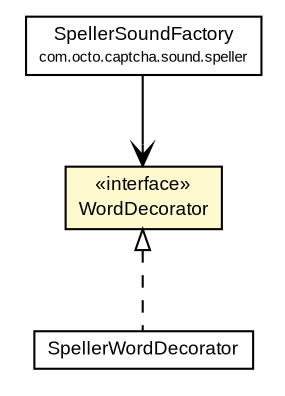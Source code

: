 #!/usr/local/bin/dot
#
# Class diagram 
# Generated by UmlGraph version 4.6 (http://www.spinellis.gr/sw/umlgraph)
#

digraph G {
	edge [fontname="arial",fontsize=10,labelfontname="arial",labelfontsize=10];
	node [fontname="arial",fontsize=10,shape=plaintext];
	// com.octo.captcha.component.word.worddecorator.WordDecorator
	c12039 [label=<<table border="0" cellborder="1" cellspacing="0" cellpadding="2" port="p" bgcolor="lemonChiffon" href="./WordDecorator.html">
		<tr><td><table border="0" cellspacing="0" cellpadding="1">
			<tr><td> &laquo;interface&raquo; </td></tr>
			<tr><td> WordDecorator </td></tr>
		</table></td></tr>
		</table>>, fontname="arial", fontcolor="black", fontsize=9.0];
	// com.octo.captcha.component.word.worddecorator.SpellerWordDecorator
	c12040 [label=<<table border="0" cellborder="1" cellspacing="0" cellpadding="2" port="p" href="./SpellerWordDecorator.html">
		<tr><td><table border="0" cellspacing="0" cellpadding="1">
			<tr><td> SpellerWordDecorator </td></tr>
		</table></td></tr>
		</table>>, fontname="arial", fontcolor="black", fontsize=9.0];
	// com.octo.captcha.sound.speller.SpellerSoundFactory
	c12107 [label=<<table border="0" cellborder="1" cellspacing="0" cellpadding="2" port="p" href="../../../sound/speller/SpellerSoundFactory.html">
		<tr><td><table border="0" cellspacing="0" cellpadding="1">
			<tr><td> SpellerSoundFactory </td></tr>
			<tr><td><font point-size="7.0"> com.octo.captcha.sound.speller </font></td></tr>
		</table></td></tr>
		</table>>, fontname="arial", fontcolor="black", fontsize=9.0];
	//com.octo.captcha.component.word.worddecorator.SpellerWordDecorator implements com.octo.captcha.component.word.worddecorator.WordDecorator
	c12039:p -> c12040:p [dir=back,arrowtail=empty,style=dashed];
	// com.octo.captcha.sound.speller.SpellerSoundFactory NAVASSOC com.octo.captcha.component.word.worddecorator.WordDecorator
	c12107:p -> c12039:p [taillabel="", label="", headlabel="", fontname="arial", fontcolor="black", fontsize=10.0, color="black", arrowhead=open];
}

